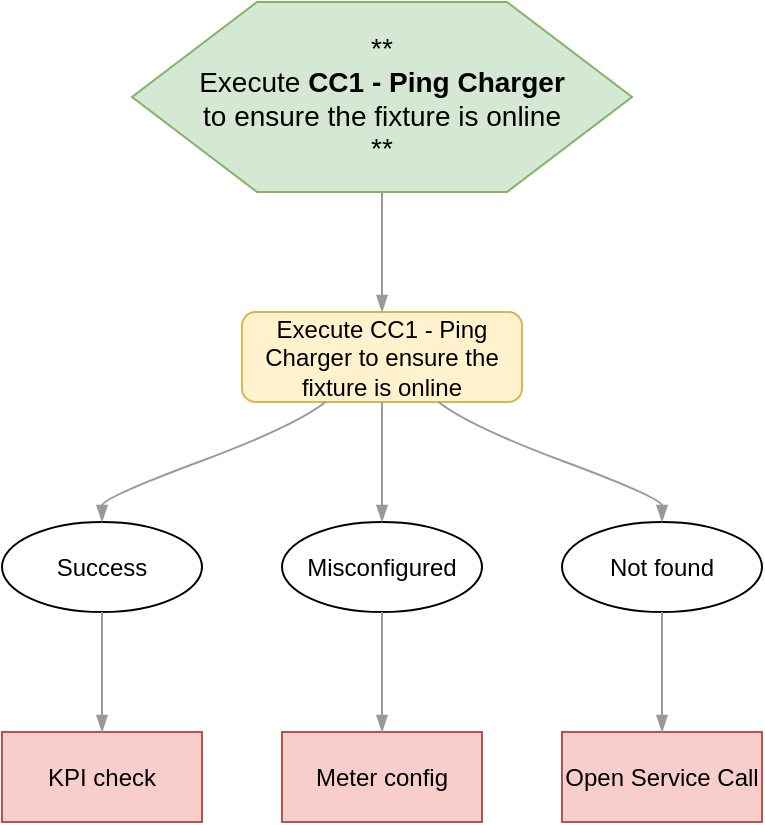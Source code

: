 <mxfile version="27.1.6" pages="3">
  <diagram id="7AZIaKFDA84dNrpr3-fF" name="Page-1">
    <mxGraphModel dx="1141" dy="601" grid="1" gridSize="10" guides="1" tooltips="1" connect="1" arrows="1" fold="1" page="1" pageScale="1" pageWidth="800" pageHeight="600" math="0" shadow="0">
      <root>
        <mxCell id="0" />
        <mxCell id="1" parent="0" />
        <UserObject label="%step%" step="**&lt;BR&gt;Execute &lt;b&gt;CC1 - Ping Charger&lt;/b&gt;&lt;BR&gt; to ensure the fixture is online&lt;BR&gt;**" shapeType="titleText" width="250" link="" placeholders="1" id="-nKmYlQ1pOsZ49al3FZ2-468">
          <mxCell style="whiteSpace=wrap;shape=hexagon;fillColor=#d5e8d4;strokeColor=#82b366;perimeter=hexagonPerimeter;fontSize=14;html=1;" vertex="1" parent="1">
            <mxGeometry x="85" y="20" width="250" height="95" as="geometry" />
          </mxCell>
        </UserObject>
        <UserObject label="%step%" step="Execute CC1 - Ping Charger to ensure the fixture is online" shapeType="instruction" width="140" link="" placeholders="1" id="-nKmYlQ1pOsZ49al3FZ2-469">
          <mxCell style="whiteSpace=wrap;rounded=1;fillColor=#fff2cc;strokeColor=#d6b656;html=1;" vertex="1" parent="1">
            <mxGeometry x="140" y="175" width="140" height="45" as="geometry" />
          </mxCell>
        </UserObject>
        <UserObject label="%step%" step="Success" shapeType="option" width="100" link="" placeholders="1" id="-nKmYlQ1pOsZ49al3FZ2-470">
          <mxCell style="whiteSpace=wrap;shape=ellipse;fillColor=#ffffff;strokeColor=#000000;perimeter=ellipsePerimeter;html=1;" vertex="1" parent="1">
            <mxGeometry x="20" y="280" width="100" height="45" as="geometry" />
          </mxCell>
        </UserObject>
        <UserObject label="%step%" step="Misconfigured" shapeType="option" width="100" link="data:page/id,SWconfig" placeholders="1" id="-nKmYlQ1pOsZ49al3FZ2-471">
          <mxCell style="whiteSpace=wrap;shape=ellipse;fillColor=#ffffff;strokeColor=#000000;perimeter=ellipsePerimeter;html=1;" vertex="1" parent="1">
            <mxGeometry x="160" y="280" width="100" height="45" as="geometry" />
          </mxCell>
        </UserObject>
        <UserObject label="%step%" step="Not found" shapeType="option" width="100" link="data:page/id,Onsitecheck" placeholders="1" id="-nKmYlQ1pOsZ49al3FZ2-472">
          <mxCell style="whiteSpace=wrap;shape=ellipse;fillColor=#ffffff;strokeColor=#000000;perimeter=ellipsePerimeter;html=1;" vertex="1" parent="1">
            <mxGeometry x="300" y="280" width="100" height="45" as="geometry" />
          </mxCell>
        </UserObject>
        <UserObject label="%step%" step="KPI check" shapeType="action" width="100" link="" placeholders="1" id="-nKmYlQ1pOsZ49al3FZ2-473">
          <mxCell style="whiteSpace=wrap;rounded=0;fillColor=#f8cecc;strokeColor=#b85450;html=1;" vertex="1" parent="1">
            <mxGeometry x="20" y="385" width="100" height="45" as="geometry" />
          </mxCell>
        </UserObject>
        <UserObject label="%step%" step="Meter config" shapeType="action" width="100" link="" placeholders="1" id="-nKmYlQ1pOsZ49al3FZ2-474">
          <mxCell style="whiteSpace=wrap;rounded=0;fillColor=#f8cecc;strokeColor=#b85450;html=1;" vertex="1" parent="1">
            <mxGeometry x="160" y="385" width="100" height="45" as="geometry" />
          </mxCell>
        </UserObject>
        <UserObject label="%step%" step="Open Service Call" shapeType="action" width="100" link="" placeholders="1" id="-nKmYlQ1pOsZ49al3FZ2-475">
          <mxCell style="whiteSpace=wrap;rounded=0;fillColor=#f8cecc;strokeColor=#b85450;html=1;" vertex="1" parent="1">
            <mxGeometry x="300" y="385" width="100" height="45" as="geometry" />
          </mxCell>
        </UserObject>
        <mxCell id="-nKmYlQ1pOsZ49al3FZ2-476" value="" style="curved=1;endArrow=blockThin;startArrow=none;strokeColor=#999999;endFill=1;" edge="1" parent="1" source="-nKmYlQ1pOsZ49al3FZ2-468" target="-nKmYlQ1pOsZ49al3FZ2-469">
          <mxGeometry relative="1" as="geometry">
            <Array as="points">
              <mxPoint x="210" y="127" />
              <mxPoint x="210" y="163" />
            </Array>
          </mxGeometry>
        </mxCell>
        <mxCell id="-nKmYlQ1pOsZ49al3FZ2-477" value="" style="curved=1;endArrow=blockThin;startArrow=none;strokeColor=#999999;endFill=1;" edge="1" parent="1" source="-nKmYlQ1pOsZ49al3FZ2-469" target="-nKmYlQ1pOsZ49al3FZ2-470">
          <mxGeometry relative="1" as="geometry">
            <Array as="points">
              <mxPoint x="166.667" y="232" />
              <mxPoint x="70" y="268" />
            </Array>
          </mxGeometry>
        </mxCell>
        <mxCell id="-nKmYlQ1pOsZ49al3FZ2-478" value="" style="curved=1;endArrow=blockThin;startArrow=none;strokeColor=#999999;endFill=1;" edge="1" parent="1" source="-nKmYlQ1pOsZ49al3FZ2-469" target="-nKmYlQ1pOsZ49al3FZ2-471">
          <mxGeometry relative="1" as="geometry">
            <Array as="points">
              <mxPoint x="210" y="234" />
              <mxPoint x="210" y="268" />
            </Array>
          </mxGeometry>
        </mxCell>
        <mxCell id="-nKmYlQ1pOsZ49al3FZ2-479" value="" style="curved=1;endArrow=blockThin;startArrow=none;strokeColor=#999999;endFill=1;" edge="1" parent="1" source="-nKmYlQ1pOsZ49al3FZ2-469" target="-nKmYlQ1pOsZ49al3FZ2-472">
          <mxGeometry relative="1" as="geometry">
            <Array as="points">
              <mxPoint x="253.333" y="232" />
              <mxPoint x="350" y="268" />
            </Array>
          </mxGeometry>
        </mxCell>
        <mxCell id="-nKmYlQ1pOsZ49al3FZ2-480" value="" style="curved=1;endArrow=blockThin;startArrow=none;strokeColor=#999999;endFill=1;" edge="1" parent="1" source="-nKmYlQ1pOsZ49al3FZ2-470" target="-nKmYlQ1pOsZ49al3FZ2-473">
          <mxGeometry relative="1" as="geometry">
            <Array as="points">
              <mxPoint x="70" y="337" />
              <mxPoint x="70" y="373" />
            </Array>
          </mxGeometry>
        </mxCell>
        <mxCell id="-nKmYlQ1pOsZ49al3FZ2-481" value="" style="curved=1;endArrow=blockThin;startArrow=none;strokeColor=#999999;endFill=1;" edge="1" parent="1" source="-nKmYlQ1pOsZ49al3FZ2-471" target="-nKmYlQ1pOsZ49al3FZ2-474">
          <mxGeometry relative="1" as="geometry">
            <Array as="points">
              <mxPoint x="210" y="337" />
              <mxPoint x="210" y="373" />
            </Array>
          </mxGeometry>
        </mxCell>
        <mxCell id="-nKmYlQ1pOsZ49al3FZ2-482" value="" style="curved=1;endArrow=blockThin;startArrow=none;strokeColor=#999999;endFill=1;" edge="1" parent="1" source="-nKmYlQ1pOsZ49al3FZ2-472" target="-nKmYlQ1pOsZ49al3FZ2-475">
          <mxGeometry relative="1" as="geometry">
            <Array as="points">
              <mxPoint x="350" y="337" />
              <mxPoint x="350" y="373" />
            </Array>
          </mxGeometry>
        </mxCell>
      </root>
    </mxGraphModel>
  </diagram>
  <diagram id="SWconfig" name="SWconfig">
    <mxGraphModel dx="1426" dy="751" grid="1" gridSize="10" guides="1" tooltips="1" connect="1" arrows="1" fold="1" page="1" pageScale="1" pageWidth="800" pageHeight="600" math="0" shadow="0">
      <root>
        <object label="" id="0">
          <mxCell />
        </object>
        <mxCell id="1" parent="0" />
      </root>
    </mxGraphModel>
  </diagram>
  <diagram id="Onsitecheck" name="Onsitecheck">
    <mxGraphModel dx="1426" dy="743" grid="1" gridSize="10" guides="1" tooltips="1" connect="1" arrows="1" fold="1" page="1" pageScale="1" pageWidth="800" pageHeight="600" math="0" shadow="0">
      <root>
        <object label="" id="0">
          <mxCell />
        </object>
        <mxCell id="1" parent="0" />
        <mxCell id="Ayj4J7Idqe9e15TCJWjC-1" value="Onsitecheck" style="text;html=1;align=center;verticalAlign=middle;whiteSpace=wrap;rounded=0;" vertex="1" parent="1">
          <mxGeometry x="370" y="285" width="60" height="30" as="geometry" />
        </mxCell>
      </root>
    </mxGraphModel>
  </diagram>
</mxfile>
